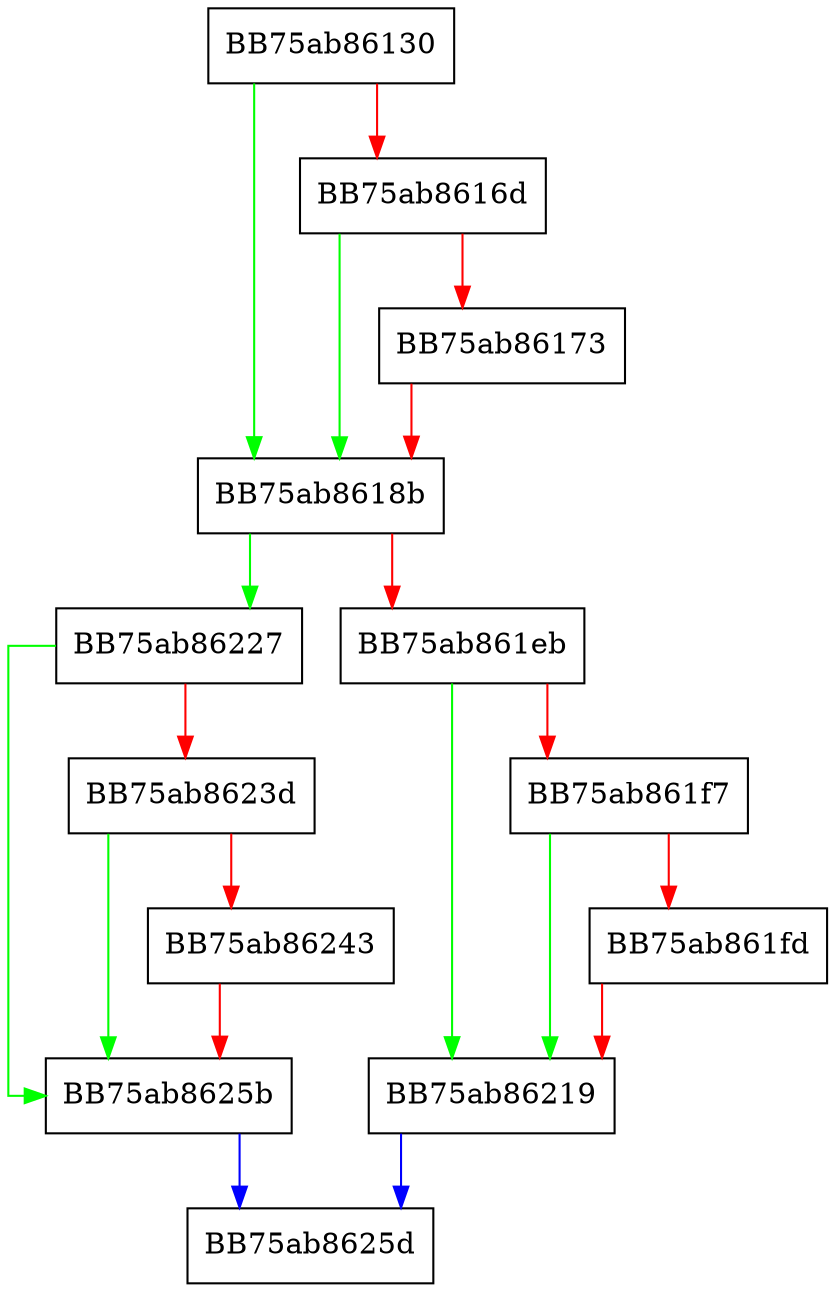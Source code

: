 digraph DeleteSnapshot {
  node [shape="box"];
  graph [splines=ortho];
  BB75ab86130 -> BB75ab8618b [color="green"];
  BB75ab86130 -> BB75ab8616d [color="red"];
  BB75ab8616d -> BB75ab8618b [color="green"];
  BB75ab8616d -> BB75ab86173 [color="red"];
  BB75ab86173 -> BB75ab8618b [color="red"];
  BB75ab8618b -> BB75ab86227 [color="green"];
  BB75ab8618b -> BB75ab861eb [color="red"];
  BB75ab861eb -> BB75ab86219 [color="green"];
  BB75ab861eb -> BB75ab861f7 [color="red"];
  BB75ab861f7 -> BB75ab86219 [color="green"];
  BB75ab861f7 -> BB75ab861fd [color="red"];
  BB75ab861fd -> BB75ab86219 [color="red"];
  BB75ab86219 -> BB75ab8625d [color="blue"];
  BB75ab86227 -> BB75ab8625b [color="green"];
  BB75ab86227 -> BB75ab8623d [color="red"];
  BB75ab8623d -> BB75ab8625b [color="green"];
  BB75ab8623d -> BB75ab86243 [color="red"];
  BB75ab86243 -> BB75ab8625b [color="red"];
  BB75ab8625b -> BB75ab8625d [color="blue"];
}